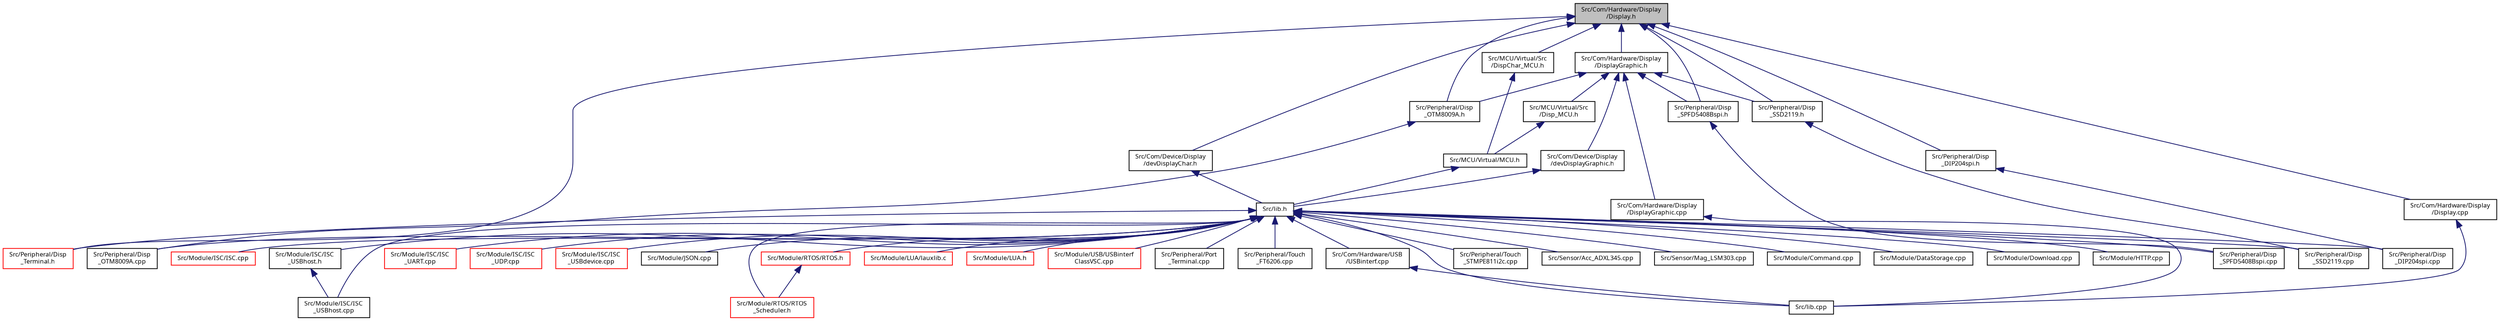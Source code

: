 digraph "Src/Com/Hardware/Display/Display.h"
{
  edge [fontname="Sans",fontsize="8",labelfontname="Sans",labelfontsize="8"];
  node [fontname="Sans",fontsize="8",shape=record];
  Node1 [label="Src/Com/Hardware/Display\l/Display.h",height=0.2,width=0.4,color="black", fillcolor="grey75", style="filled", fontcolor="black"];
  Node1 -> Node2 [dir="back",color="midnightblue",fontsize="8",style="solid",fontname="Sans"];
  Node2 [label="Src/Com/Device/Display\l/devDisplayChar.h",height=0.2,width=0.4,color="black", fillcolor="white", style="filled",URL="$dev_display_char_8h.html"];
  Node2 -> Node3 [dir="back",color="midnightblue",fontsize="8",style="solid",fontname="Sans"];
  Node3 [label="Src/lib.h",height=0.2,width=0.4,color="black", fillcolor="white", style="filled",URL="$lib_8h.html",tooltip="Library main include file. "];
  Node3 -> Node4 [dir="back",color="midnightblue",fontsize="8",style="solid",fontname="Sans"];
  Node4 [label="Src/lib.cpp",height=0.2,width=0.4,color="black", fillcolor="white", style="filled",URL="$lib_8cpp.html",tooltip="Summary of complete library code. "];
  Node3 -> Node5 [dir="back",color="midnightblue",fontsize="8",style="solid",fontname="Sans"];
  Node5 [label="Src/Com/Hardware/USB\l/USBinterf.cpp",height=0.2,width=0.4,color="black", fillcolor="white", style="filled",URL="$_u_s_binterf_8cpp.html"];
  Node5 -> Node4 [dir="back",color="midnightblue",fontsize="8",style="solid",fontname="Sans"];
  Node3 -> Node6 [dir="back",color="midnightblue",fontsize="8",style="solid",fontname="Sans"];
  Node6 [label="Src/Module/Command.cpp",height=0.2,width=0.4,color="black", fillcolor="white", style="filled",URL="$_command_8cpp.html"];
  Node3 -> Node7 [dir="back",color="midnightblue",fontsize="8",style="solid",fontname="Sans"];
  Node7 [label="Src/Module/DataStorage.cpp",height=0.2,width=0.4,color="black", fillcolor="white", style="filled",URL="$_data_storage_8cpp_source.html"];
  Node3 -> Node8 [dir="back",color="midnightblue",fontsize="8",style="solid",fontname="Sans"];
  Node8 [label="Src/Module/Download.cpp",height=0.2,width=0.4,color="black", fillcolor="white", style="filled",URL="$_download_8cpp.html"];
  Node3 -> Node9 [dir="back",color="midnightblue",fontsize="8",style="solid",fontname="Sans"];
  Node9 [label="Src/Module/HTTP.cpp",height=0.2,width=0.4,color="black", fillcolor="white", style="filled",URL="$_h_t_t_p_8cpp.html"];
  Node3 -> Node10 [dir="back",color="midnightblue",fontsize="8",style="solid",fontname="Sans"];
  Node10 [label="Src/Module/ISC/ISC.cpp",height=0.2,width=0.4,color="red", fillcolor="white", style="filled",URL="$_i_s_c_2_i_s_c_8cpp_source.html"];
  Node3 -> Node11 [dir="back",color="midnightblue",fontsize="8",style="solid",fontname="Sans"];
  Node11 [label="Src/Module/ISC/ISC\l_UART.cpp",height=0.2,width=0.4,color="red", fillcolor="white", style="filled",URL="$_i_s_c___u_a_r_t_8cpp_source.html"];
  Node3 -> Node12 [dir="back",color="midnightblue",fontsize="8",style="solid",fontname="Sans"];
  Node12 [label="Src/Module/ISC/ISC\l_UDP.cpp",height=0.2,width=0.4,color="red", fillcolor="white", style="filled",URL="$_i_s_c___u_d_p_8cpp_source.html"];
  Node3 -> Node13 [dir="back",color="midnightblue",fontsize="8",style="solid",fontname="Sans"];
  Node13 [label="Src/Module/ISC/ISC\l_USBdevice.cpp",height=0.2,width=0.4,color="red", fillcolor="white", style="filled",URL="$_i_s_c___u_s_bdevice_8cpp_source.html"];
  Node3 -> Node14 [dir="back",color="midnightblue",fontsize="8",style="solid",fontname="Sans"];
  Node14 [label="Src/Module/ISC/ISC\l_USBhost.cpp",height=0.2,width=0.4,color="black", fillcolor="white", style="filled",URL="$_i_s_c___u_s_bhost_8cpp.html"];
  Node3 -> Node15 [dir="back",color="midnightblue",fontsize="8",style="solid",fontname="Sans"];
  Node15 [label="Src/Module/ISC/ISC\l_USBhost.h",height=0.2,width=0.4,color="black", fillcolor="white", style="filled",URL="$_i_s_c___u_s_bhost_8h_source.html"];
  Node15 -> Node14 [dir="back",color="midnightblue",fontsize="8",style="solid",fontname="Sans"];
  Node3 -> Node16 [dir="back",color="midnightblue",fontsize="8",style="solid",fontname="Sans"];
  Node16 [label="Src/Module/JSON.cpp",height=0.2,width=0.4,color="black", fillcolor="white", style="filled",URL="$_j_s_o_n_8cpp_source.html"];
  Node3 -> Node17 [dir="back",color="midnightblue",fontsize="8",style="solid",fontname="Sans"];
  Node17 [label="Src/Module/LUA/lauxlib.c",height=0.2,width=0.4,color="red", fillcolor="white", style="filled",URL="$lauxlib_8c_source.html"];
  Node3 -> Node18 [dir="back",color="midnightblue",fontsize="8",style="solid",fontname="Sans"];
  Node18 [label="Src/Module/LUA.h",height=0.2,width=0.4,color="red", fillcolor="white", style="filled",URL="$lua_8h_source.html"];
  Node3 -> Node19 [dir="back",color="midnightblue",fontsize="8",style="solid",fontname="Sans"];
  Node19 [label="Src/Module/RTOS/RTOS.h",height=0.2,width=0.4,color="red", fillcolor="white", style="filled",URL="$_r_t_o_s_2_r_t_o_s_8h.html"];
  Node19 -> Node20 [dir="back",color="midnightblue",fontsize="8",style="solid",fontname="Sans"];
  Node20 [label="Src/Module/RTOS/RTOS\l_Scheduler.h",height=0.2,width=0.4,color="red", fillcolor="white", style="filled",URL="$_r_t_o_s___scheduler_8h.html"];
  Node3 -> Node20 [dir="back",color="midnightblue",fontsize="8",style="solid",fontname="Sans"];
  Node3 -> Node21 [dir="back",color="midnightblue",fontsize="8",style="solid",fontname="Sans"];
  Node21 [label="Src/Module/USB/USBinterf\lClassVSC.cpp",height=0.2,width=0.4,color="red", fillcolor="white", style="filled",URL="$_u_s_binterf_class_v_s_c_8cpp.html"];
  Node3 -> Node22 [dir="back",color="midnightblue",fontsize="8",style="solid",fontname="Sans"];
  Node22 [label="Src/Peripheral/Disp\l_DIP204spi.cpp",height=0.2,width=0.4,color="black", fillcolor="white", style="filled",URL="$_disp___d_i_p204spi_8cpp.html"];
  Node3 -> Node23 [dir="back",color="midnightblue",fontsize="8",style="solid",fontname="Sans"];
  Node23 [label="Src/Peripheral/Disp\l_OTM8009A.cpp",height=0.2,width=0.4,color="black", fillcolor="white", style="filled",URL="$_disp___o_t_m8009_a_8cpp.html"];
  Node3 -> Node24 [dir="back",color="midnightblue",fontsize="8",style="solid",fontname="Sans"];
  Node24 [label="Src/Peripheral/Disp\l_SPFD5408Bspi.cpp",height=0.2,width=0.4,color="black", fillcolor="white", style="filled",URL="$_disp___s_p_f_d5408_bspi_8cpp.html"];
  Node3 -> Node25 [dir="back",color="midnightblue",fontsize="8",style="solid",fontname="Sans"];
  Node25 [label="Src/Peripheral/Disp\l_SSD2119.cpp",height=0.2,width=0.4,color="black", fillcolor="white", style="filled",URL="$_disp___s_s_d2119_8cpp.html"];
  Node3 -> Node26 [dir="back",color="midnightblue",fontsize="8",style="solid",fontname="Sans"];
  Node26 [label="Src/Peripheral/Disp\l_Terminal.h",height=0.2,width=0.4,color="red", fillcolor="white", style="filled",URL="$_disp___terminal_8h.html"];
  Node3 -> Node27 [dir="back",color="midnightblue",fontsize="8",style="solid",fontname="Sans"];
  Node27 [label="Src/Peripheral/Port\l_Terminal.cpp",height=0.2,width=0.4,color="black", fillcolor="white", style="filled",URL="$_port___terminal_8cpp.html"];
  Node3 -> Node28 [dir="back",color="midnightblue",fontsize="8",style="solid",fontname="Sans"];
  Node28 [label="Src/Peripheral/Touch\l_FT6206.cpp",height=0.2,width=0.4,color="black", fillcolor="white", style="filled",URL="$_touch___f_t6206_8cpp.html"];
  Node3 -> Node29 [dir="back",color="midnightblue",fontsize="8",style="solid",fontname="Sans"];
  Node29 [label="Src/Peripheral/Touch\l_STMPE811i2c.cpp",height=0.2,width=0.4,color="black", fillcolor="white", style="filled",URL="$_touch___s_t_m_p_e811i2c_8cpp.html"];
  Node3 -> Node30 [dir="back",color="midnightblue",fontsize="8",style="solid",fontname="Sans"];
  Node30 [label="Src/Sensor/Acc_ADXL345.cpp",height=0.2,width=0.4,color="black", fillcolor="white", style="filled",URL="$_acc___a_d_x_l345_8cpp.html"];
  Node3 -> Node31 [dir="back",color="midnightblue",fontsize="8",style="solid",fontname="Sans"];
  Node31 [label="Src/Sensor/Mag_LSM303.cpp",height=0.2,width=0.4,color="black", fillcolor="white", style="filled",URL="$_mag___l_s_m303_8cpp.html"];
  Node1 -> Node32 [dir="back",color="midnightblue",fontsize="8",style="solid",fontname="Sans"];
  Node32 [label="Src/Com/Hardware/Display\l/Display.cpp",height=0.2,width=0.4,color="black", fillcolor="white", style="filled",URL="$_display_8cpp.html"];
  Node32 -> Node4 [dir="back",color="midnightblue",fontsize="8",style="solid",fontname="Sans"];
  Node1 -> Node33 [dir="back",color="midnightblue",fontsize="8",style="solid",fontname="Sans"];
  Node33 [label="Src/Com/Hardware/Display\l/DisplayGraphic.h",height=0.2,width=0.4,color="black", fillcolor="white", style="filled",URL="$_display_graphic_8h.html"];
  Node33 -> Node34 [dir="back",color="midnightblue",fontsize="8",style="solid",fontname="Sans"];
  Node34 [label="Src/Com/Device/Display\l/devDisplayGraphic.h",height=0.2,width=0.4,color="black", fillcolor="white", style="filled",URL="$dev_display_graphic_8h.html"];
  Node34 -> Node3 [dir="back",color="midnightblue",fontsize="8",style="solid",fontname="Sans"];
  Node33 -> Node35 [dir="back",color="midnightblue",fontsize="8",style="solid",fontname="Sans"];
  Node35 [label="Src/Com/Hardware/Display\l/DisplayGraphic.cpp",height=0.2,width=0.4,color="black", fillcolor="white", style="filled",URL="$_display_graphic_8cpp.html"];
  Node35 -> Node4 [dir="back",color="midnightblue",fontsize="8",style="solid",fontname="Sans"];
  Node33 -> Node36 [dir="back",color="midnightblue",fontsize="8",style="solid",fontname="Sans"];
  Node36 [label="Src/MCU/Virtual/Src\l/Disp_MCU.h",height=0.2,width=0.4,color="black", fillcolor="white", style="filled",URL="$_disp___m_c_u_8h_source.html"];
  Node36 -> Node37 [dir="back",color="midnightblue",fontsize="8",style="solid",fontname="Sans"];
  Node37 [label="Src/MCU/Virtual/MCU.h",height=0.2,width=0.4,color="black", fillcolor="white", style="filled",URL="$_m_c_u_8h.html",tooltip="Include controller specific header files. "];
  Node37 -> Node3 [dir="back",color="midnightblue",fontsize="8",style="solid",fontname="Sans"];
  Node33 -> Node38 [dir="back",color="midnightblue",fontsize="8",style="solid",fontname="Sans"];
  Node38 [label="Src/Peripheral/Disp\l_OTM8009A.h",height=0.2,width=0.4,color="black", fillcolor="white", style="filled",URL="$_disp___o_t_m8009_a_8h.html"];
  Node38 -> Node23 [dir="back",color="midnightblue",fontsize="8",style="solid",fontname="Sans"];
  Node33 -> Node39 [dir="back",color="midnightblue",fontsize="8",style="solid",fontname="Sans"];
  Node39 [label="Src/Peripheral/Disp\l_SPFD5408Bspi.h",height=0.2,width=0.4,color="black", fillcolor="white", style="filled",URL="$_disp___s_p_f_d5408_bspi_8h.html"];
  Node39 -> Node24 [dir="back",color="midnightblue",fontsize="8",style="solid",fontname="Sans"];
  Node33 -> Node40 [dir="back",color="midnightblue",fontsize="8",style="solid",fontname="Sans"];
  Node40 [label="Src/Peripheral/Disp\l_SSD2119.h",height=0.2,width=0.4,color="black", fillcolor="white", style="filled",URL="$_disp___s_s_d2119_8h.html"];
  Node40 -> Node25 [dir="back",color="midnightblue",fontsize="8",style="solid",fontname="Sans"];
  Node1 -> Node41 [dir="back",color="midnightblue",fontsize="8",style="solid",fontname="Sans"];
  Node41 [label="Src/MCU/Virtual/Src\l/DispChar_MCU.h",height=0.2,width=0.4,color="black", fillcolor="white", style="filled",URL="$_disp_char___m_c_u_8h_source.html"];
  Node41 -> Node37 [dir="back",color="midnightblue",fontsize="8",style="solid",fontname="Sans"];
  Node1 -> Node42 [dir="back",color="midnightblue",fontsize="8",style="solid",fontname="Sans"];
  Node42 [label="Src/Peripheral/Disp\l_DIP204spi.h",height=0.2,width=0.4,color="black", fillcolor="white", style="filled",URL="$_disp___d_i_p204spi_8h.html"];
  Node42 -> Node22 [dir="back",color="midnightblue",fontsize="8",style="solid",fontname="Sans"];
  Node1 -> Node38 [dir="back",color="midnightblue",fontsize="8",style="solid",fontname="Sans"];
  Node1 -> Node39 [dir="back",color="midnightblue",fontsize="8",style="solid",fontname="Sans"];
  Node1 -> Node40 [dir="back",color="midnightblue",fontsize="8",style="solid",fontname="Sans"];
  Node1 -> Node26 [dir="back",color="midnightblue",fontsize="8",style="solid",fontname="Sans"];
}
